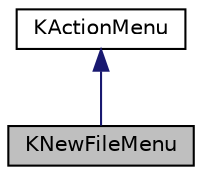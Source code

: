 digraph "KNewFileMenu"
{
  edge [fontname="Helvetica",fontsize="10",labelfontname="Helvetica",labelfontsize="10"];
  node [fontname="Helvetica",fontsize="10",shape=record];
  Node0 [label="KNewFileMenu",height=0.2,width=0.4,color="black", fillcolor="grey75", style="filled", fontcolor="black"];
  Node1 -> Node0 [dir="back",color="midnightblue",fontsize="10",style="solid",fontname="Helvetica"];
  Node1 [label="KActionMenu",height=0.2,width=0.4,color="black", fillcolor="white", style="filled",URL="D:/Users/anthony/Documents/MINGW-KDE-Frameworks/frameworks/kwidgetsaddons-5.26.0/html/KWidgetsAddons.tags$classKActionMenu.html"];
}
